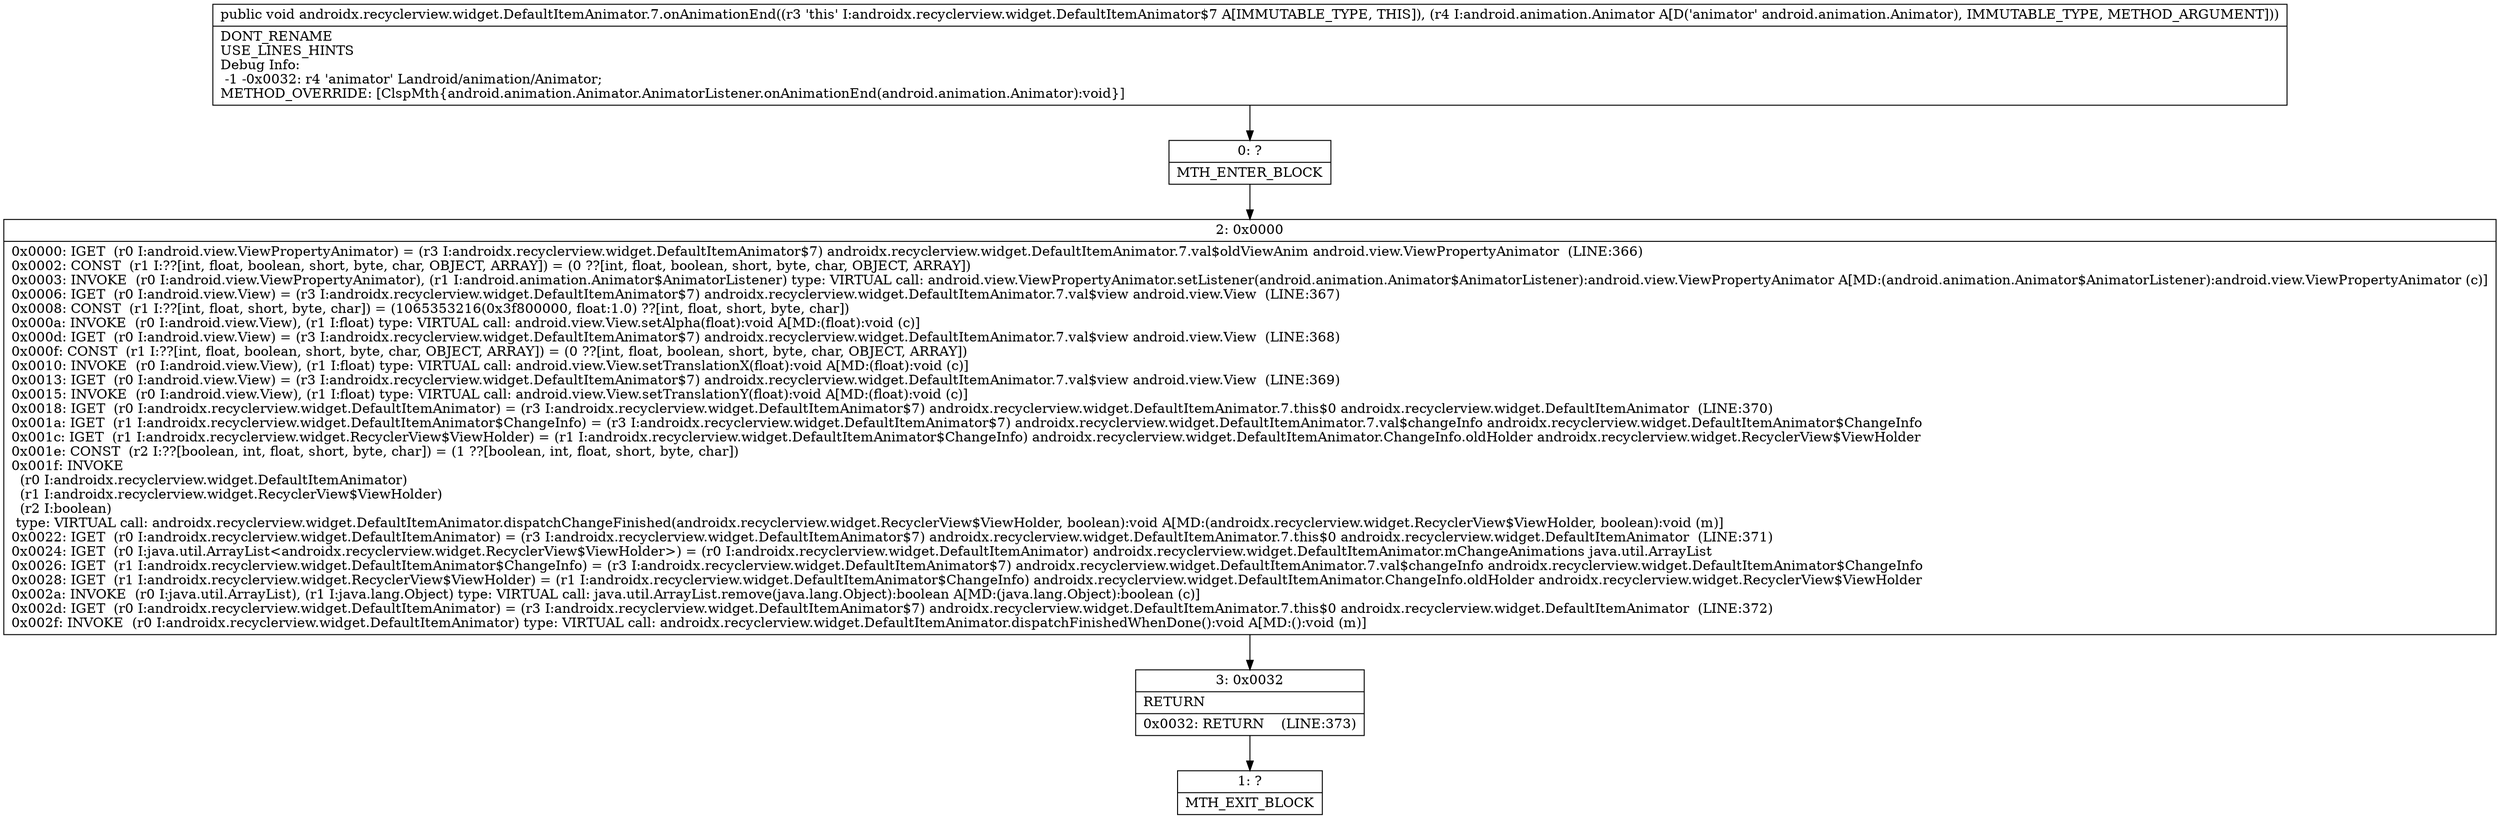 digraph "CFG forandroidx.recyclerview.widget.DefaultItemAnimator.7.onAnimationEnd(Landroid\/animation\/Animator;)V" {
Node_0 [shape=record,label="{0\:\ ?|MTH_ENTER_BLOCK\l}"];
Node_2 [shape=record,label="{2\:\ 0x0000|0x0000: IGET  (r0 I:android.view.ViewPropertyAnimator) = (r3 I:androidx.recyclerview.widget.DefaultItemAnimator$7) androidx.recyclerview.widget.DefaultItemAnimator.7.val$oldViewAnim android.view.ViewPropertyAnimator  (LINE:366)\l0x0002: CONST  (r1 I:??[int, float, boolean, short, byte, char, OBJECT, ARRAY]) = (0 ??[int, float, boolean, short, byte, char, OBJECT, ARRAY]) \l0x0003: INVOKE  (r0 I:android.view.ViewPropertyAnimator), (r1 I:android.animation.Animator$AnimatorListener) type: VIRTUAL call: android.view.ViewPropertyAnimator.setListener(android.animation.Animator$AnimatorListener):android.view.ViewPropertyAnimator A[MD:(android.animation.Animator$AnimatorListener):android.view.ViewPropertyAnimator (c)]\l0x0006: IGET  (r0 I:android.view.View) = (r3 I:androidx.recyclerview.widget.DefaultItemAnimator$7) androidx.recyclerview.widget.DefaultItemAnimator.7.val$view android.view.View  (LINE:367)\l0x0008: CONST  (r1 I:??[int, float, short, byte, char]) = (1065353216(0x3f800000, float:1.0) ??[int, float, short, byte, char]) \l0x000a: INVOKE  (r0 I:android.view.View), (r1 I:float) type: VIRTUAL call: android.view.View.setAlpha(float):void A[MD:(float):void (c)]\l0x000d: IGET  (r0 I:android.view.View) = (r3 I:androidx.recyclerview.widget.DefaultItemAnimator$7) androidx.recyclerview.widget.DefaultItemAnimator.7.val$view android.view.View  (LINE:368)\l0x000f: CONST  (r1 I:??[int, float, boolean, short, byte, char, OBJECT, ARRAY]) = (0 ??[int, float, boolean, short, byte, char, OBJECT, ARRAY]) \l0x0010: INVOKE  (r0 I:android.view.View), (r1 I:float) type: VIRTUAL call: android.view.View.setTranslationX(float):void A[MD:(float):void (c)]\l0x0013: IGET  (r0 I:android.view.View) = (r3 I:androidx.recyclerview.widget.DefaultItemAnimator$7) androidx.recyclerview.widget.DefaultItemAnimator.7.val$view android.view.View  (LINE:369)\l0x0015: INVOKE  (r0 I:android.view.View), (r1 I:float) type: VIRTUAL call: android.view.View.setTranslationY(float):void A[MD:(float):void (c)]\l0x0018: IGET  (r0 I:androidx.recyclerview.widget.DefaultItemAnimator) = (r3 I:androidx.recyclerview.widget.DefaultItemAnimator$7) androidx.recyclerview.widget.DefaultItemAnimator.7.this$0 androidx.recyclerview.widget.DefaultItemAnimator  (LINE:370)\l0x001a: IGET  (r1 I:androidx.recyclerview.widget.DefaultItemAnimator$ChangeInfo) = (r3 I:androidx.recyclerview.widget.DefaultItemAnimator$7) androidx.recyclerview.widget.DefaultItemAnimator.7.val$changeInfo androidx.recyclerview.widget.DefaultItemAnimator$ChangeInfo \l0x001c: IGET  (r1 I:androidx.recyclerview.widget.RecyclerView$ViewHolder) = (r1 I:androidx.recyclerview.widget.DefaultItemAnimator$ChangeInfo) androidx.recyclerview.widget.DefaultItemAnimator.ChangeInfo.oldHolder androidx.recyclerview.widget.RecyclerView$ViewHolder \l0x001e: CONST  (r2 I:??[boolean, int, float, short, byte, char]) = (1 ??[boolean, int, float, short, byte, char]) \l0x001f: INVOKE  \l  (r0 I:androidx.recyclerview.widget.DefaultItemAnimator)\l  (r1 I:androidx.recyclerview.widget.RecyclerView$ViewHolder)\l  (r2 I:boolean)\l type: VIRTUAL call: androidx.recyclerview.widget.DefaultItemAnimator.dispatchChangeFinished(androidx.recyclerview.widget.RecyclerView$ViewHolder, boolean):void A[MD:(androidx.recyclerview.widget.RecyclerView$ViewHolder, boolean):void (m)]\l0x0022: IGET  (r0 I:androidx.recyclerview.widget.DefaultItemAnimator) = (r3 I:androidx.recyclerview.widget.DefaultItemAnimator$7) androidx.recyclerview.widget.DefaultItemAnimator.7.this$0 androidx.recyclerview.widget.DefaultItemAnimator  (LINE:371)\l0x0024: IGET  (r0 I:java.util.ArrayList\<androidx.recyclerview.widget.RecyclerView$ViewHolder\>) = (r0 I:androidx.recyclerview.widget.DefaultItemAnimator) androidx.recyclerview.widget.DefaultItemAnimator.mChangeAnimations java.util.ArrayList \l0x0026: IGET  (r1 I:androidx.recyclerview.widget.DefaultItemAnimator$ChangeInfo) = (r3 I:androidx.recyclerview.widget.DefaultItemAnimator$7) androidx.recyclerview.widget.DefaultItemAnimator.7.val$changeInfo androidx.recyclerview.widget.DefaultItemAnimator$ChangeInfo \l0x0028: IGET  (r1 I:androidx.recyclerview.widget.RecyclerView$ViewHolder) = (r1 I:androidx.recyclerview.widget.DefaultItemAnimator$ChangeInfo) androidx.recyclerview.widget.DefaultItemAnimator.ChangeInfo.oldHolder androidx.recyclerview.widget.RecyclerView$ViewHolder \l0x002a: INVOKE  (r0 I:java.util.ArrayList), (r1 I:java.lang.Object) type: VIRTUAL call: java.util.ArrayList.remove(java.lang.Object):boolean A[MD:(java.lang.Object):boolean (c)]\l0x002d: IGET  (r0 I:androidx.recyclerview.widget.DefaultItemAnimator) = (r3 I:androidx.recyclerview.widget.DefaultItemAnimator$7) androidx.recyclerview.widget.DefaultItemAnimator.7.this$0 androidx.recyclerview.widget.DefaultItemAnimator  (LINE:372)\l0x002f: INVOKE  (r0 I:androidx.recyclerview.widget.DefaultItemAnimator) type: VIRTUAL call: androidx.recyclerview.widget.DefaultItemAnimator.dispatchFinishedWhenDone():void A[MD:():void (m)]\l}"];
Node_3 [shape=record,label="{3\:\ 0x0032|RETURN\l|0x0032: RETURN    (LINE:373)\l}"];
Node_1 [shape=record,label="{1\:\ ?|MTH_EXIT_BLOCK\l}"];
MethodNode[shape=record,label="{public void androidx.recyclerview.widget.DefaultItemAnimator.7.onAnimationEnd((r3 'this' I:androidx.recyclerview.widget.DefaultItemAnimator$7 A[IMMUTABLE_TYPE, THIS]), (r4 I:android.animation.Animator A[D('animator' android.animation.Animator), IMMUTABLE_TYPE, METHOD_ARGUMENT]))  | DONT_RENAME\lUSE_LINES_HINTS\lDebug Info:\l  \-1 \-0x0032: r4 'animator' Landroid\/animation\/Animator;\lMETHOD_OVERRIDE: [ClspMth\{android.animation.Animator.AnimatorListener.onAnimationEnd(android.animation.Animator):void\}]\l}"];
MethodNode -> Node_0;Node_0 -> Node_2;
Node_2 -> Node_3;
Node_3 -> Node_1;
}

